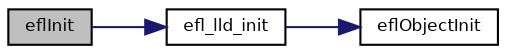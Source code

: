 digraph "eflInit"
{
  bgcolor="transparent";
  edge [fontname="Helvetica",fontsize="8",labelfontname="Helvetica",labelfontsize="8"];
  node [fontname="Helvetica",fontsize="8",shape=record];
  rankdir="LR";
  Node0 [label="eflInit",height=0.2,width=0.4,color="black", fillcolor="grey75", style="filled", fontcolor="black"];
  Node0 -> Node1 [color="midnightblue",fontsize="8",style="solid",fontname="Helvetica"];
  Node1 [label="efl_lld_init",height=0.2,width=0.4,color="black",URL="$group___h_a_l___e_f_l.html#ga1a464cd1eaf14c27d36a503bfb1d7a21",tooltip="Low level Embedded Flash driver initialization. "];
  Node1 -> Node2 [color="midnightblue",fontsize="8",style="solid",fontname="Helvetica"];
  Node2 [label="eflObjectInit",height=0.2,width=0.4,color="black",URL="$group___h_a_l___e_f_l.html#ga99e1024d8274212936fbd214c9dbbee9",tooltip="Initializes a generic EFlashDriver object. "];
}
